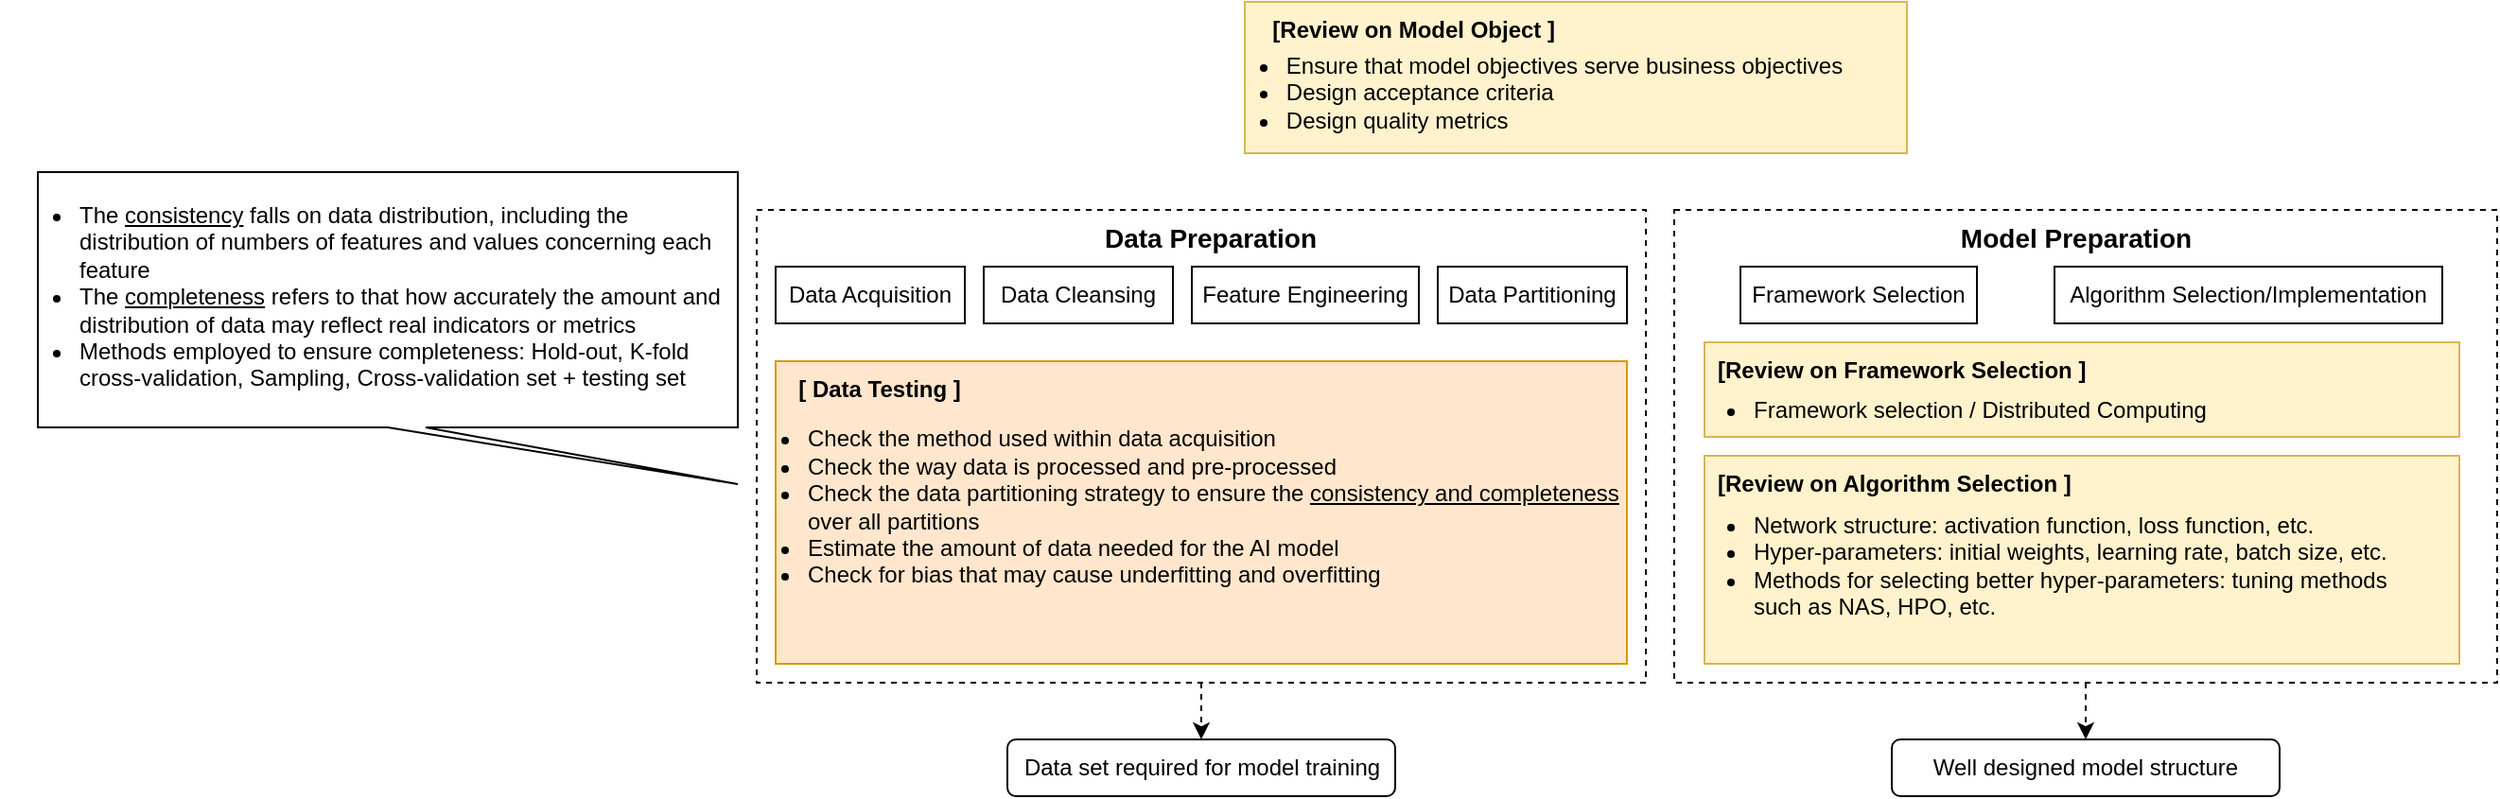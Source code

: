 <mxfile version="21.7.5" type="github">
  <diagram name="第 1 页" id="T-YpjzNNBdXZqOawI-ND">
    <mxGraphModel dx="1679" dy="575" grid="1" gridSize="10" guides="1" tooltips="1" connect="1" arrows="1" fold="1" page="1" pageScale="1" pageWidth="827" pageHeight="1169" math="0" shadow="0">
      <root>
        <mxCell id="0" />
        <mxCell id="1" parent="0" />
        <mxCell id="1vdsH9jNWgMkFRjSjvrM-1" value="" style="rounded=0;whiteSpace=wrap;html=1;fillColor=#fff2cc;strokeColor=#d6b656;" vertex="1" parent="1">
          <mxGeometry x="498" y="130" width="350" height="80" as="geometry" />
        </mxCell>
        <mxCell id="1vdsH9jNWgMkFRjSjvrM-2" value="[Review on Model Object ]&amp;nbsp;" style="text;html=1;strokeColor=none;fillColor=none;align=center;verticalAlign=middle;whiteSpace=wrap;rounded=0;fontStyle=1" vertex="1" parent="1">
          <mxGeometry x="484" y="130" width="210" height="30" as="geometry" />
        </mxCell>
        <mxCell id="1vdsH9jNWgMkFRjSjvrM-3" value="&lt;ul&gt;&lt;li&gt;&lt;span style=&quot;background-color: initial;&quot;&gt;Ensure that model objectives serve business objectives&lt;/span&gt;&lt;br&gt;&lt;/li&gt;&lt;li style=&quot;text-align: left;&quot;&gt;Design acceptance criteria&lt;br&gt;&lt;/li&gt;&lt;li style=&quot;text-align: left;&quot;&gt;Design quality metrics&lt;/li&gt;&lt;/ul&gt;" style="text;html=1;strokeColor=none;fillColor=none;align=center;verticalAlign=middle;whiteSpace=wrap;rounded=0;" vertex="1" parent="1">
          <mxGeometry x="444" y="163" width="406" height="30" as="geometry" />
        </mxCell>
        <mxCell id="1vdsH9jNWgMkFRjSjvrM-39" style="edgeStyle=orthogonalEdgeStyle;rounded=0;orthogonalLoop=1;jettySize=auto;html=1;exitX=0.5;exitY=1;exitDx=0;exitDy=0;entryX=0.5;entryY=0;entryDx=0;entryDy=0;dashed=1;" edge="1" parent="1" source="1vdsH9jNWgMkFRjSjvrM-4" target="1vdsH9jNWgMkFRjSjvrM-37">
          <mxGeometry relative="1" as="geometry" />
        </mxCell>
        <mxCell id="1vdsH9jNWgMkFRjSjvrM-4" value="" style="rounded=0;whiteSpace=wrap;html=1;fillColor=none;dashed=1;" vertex="1" parent="1">
          <mxGeometry x="240" y="240" width="470" height="250" as="geometry" />
        </mxCell>
        <mxCell id="1vdsH9jNWgMkFRjSjvrM-5" value="Data Preparation" style="text;html=1;strokeColor=none;fillColor=none;align=center;verticalAlign=middle;whiteSpace=wrap;rounded=0;fontStyle=1;fontSize=14;" vertex="1" parent="1">
          <mxGeometry x="420" y="240" width="120" height="30" as="geometry" />
        </mxCell>
        <mxCell id="1vdsH9jNWgMkFRjSjvrM-6" value="Data Acquisition" style="rounded=0;whiteSpace=wrap;html=1;" vertex="1" parent="1">
          <mxGeometry x="250" y="270" width="100" height="30" as="geometry" />
        </mxCell>
        <mxCell id="1vdsH9jNWgMkFRjSjvrM-7" value="Data Cleansing" style="rounded=0;whiteSpace=wrap;html=1;" vertex="1" parent="1">
          <mxGeometry x="360" y="270" width="100" height="30" as="geometry" />
        </mxCell>
        <mxCell id="1vdsH9jNWgMkFRjSjvrM-8" value="Feature Engineering" style="rounded=0;whiteSpace=wrap;html=1;" vertex="1" parent="1">
          <mxGeometry x="470" y="270" width="120" height="30" as="geometry" />
        </mxCell>
        <mxCell id="1vdsH9jNWgMkFRjSjvrM-9" value="Data Partitioning" style="rounded=0;whiteSpace=wrap;html=1;" vertex="1" parent="1">
          <mxGeometry x="600" y="270" width="100" height="30" as="geometry" />
        </mxCell>
        <mxCell id="1vdsH9jNWgMkFRjSjvrM-11" value="" style="rounded=0;whiteSpace=wrap;html=1;fillColor=#ffe6cc;strokeColor=#d79b00;" vertex="1" parent="1">
          <mxGeometry x="250" y="320" width="450" height="160" as="geometry" />
        </mxCell>
        <mxCell id="1vdsH9jNWgMkFRjSjvrM-10" value="&lt;ul&gt;&lt;li&gt;Check the method used within data acquisition&lt;br&gt;&lt;/li&gt;&lt;li style=&quot;&quot;&gt;Check the way data is processed and pre-processed&lt;/li&gt;&lt;li style=&quot;&quot;&gt;Check the data partitioning strategy to ensure the &lt;u style=&quot;&quot;&gt;consistency and completeness&lt;/u&gt; over all partitions&lt;/li&gt;&lt;li style=&quot;&quot;&gt;Estimate the amount of data needed for the AI model&lt;/li&gt;&lt;li style=&quot;&quot;&gt;Check for bias that may cause underfitting and overfitting&lt;/li&gt;&lt;/ul&gt;" style="text;html=1;strokeColor=none;fillColor=none;align=left;verticalAlign=middle;whiteSpace=wrap;rounded=0;" vertex="1" parent="1">
          <mxGeometry x="225" y="332" width="480" height="130" as="geometry" />
        </mxCell>
        <mxCell id="1vdsH9jNWgMkFRjSjvrM-12" value="[ Data Testing ]" style="text;html=1;strokeColor=none;fillColor=none;align=center;verticalAlign=middle;whiteSpace=wrap;rounded=0;fontStyle=1" vertex="1" parent="1">
          <mxGeometry x="230" y="320" width="150" height="30" as="geometry" />
        </mxCell>
        <mxCell id="1vdsH9jNWgMkFRjSjvrM-13" value="" style="shape=callout;whiteSpace=wrap;html=1;perimeter=calloutPerimeter;position2=1;" vertex="1" parent="1">
          <mxGeometry x="-140" y="220" width="370" height="165" as="geometry" />
        </mxCell>
        <mxCell id="1vdsH9jNWgMkFRjSjvrM-16" value="&lt;ul&gt;&lt;li&gt;The &lt;u&gt;consistency&lt;/u&gt; falls on data distribution, including the distribution of numbers of features and values concerning each feature&lt;/li&gt;&lt;li&gt;The &lt;u&gt;completeness&lt;/u&gt; refers to that how accurately the amount and distribution of data may reflect real indicators or metrics&lt;/li&gt;&lt;li&gt;Methods employed to ensure completeness: Hold-out, K-fold cross-validation, Sampling, Cross-validation set + testing set&lt;/li&gt;&lt;/ul&gt;" style="text;html=1;strokeColor=none;fillColor=none;align=left;verticalAlign=top;whiteSpace=wrap;rounded=0;" vertex="1" parent="1">
          <mxGeometry x="-160" y="217" width="385" height="133" as="geometry" />
        </mxCell>
        <mxCell id="1vdsH9jNWgMkFRjSjvrM-40" style="edgeStyle=orthogonalEdgeStyle;rounded=0;orthogonalLoop=1;jettySize=auto;html=1;exitX=0.5;exitY=1;exitDx=0;exitDy=0;entryX=0.5;entryY=0;entryDx=0;entryDy=0;dashed=1;" edge="1" parent="1" source="1vdsH9jNWgMkFRjSjvrM-18" target="1vdsH9jNWgMkFRjSjvrM-38">
          <mxGeometry relative="1" as="geometry" />
        </mxCell>
        <mxCell id="1vdsH9jNWgMkFRjSjvrM-18" value="" style="rounded=0;whiteSpace=wrap;html=1;fillColor=none;dashed=1;" vertex="1" parent="1">
          <mxGeometry x="725" y="240" width="435" height="250" as="geometry" />
        </mxCell>
        <mxCell id="1vdsH9jNWgMkFRjSjvrM-19" value="Model Preparation" style="text;html=1;strokeColor=none;fillColor=none;align=center;verticalAlign=middle;whiteSpace=wrap;rounded=0;fontStyle=1;fontSize=14;" vertex="1" parent="1">
          <mxGeometry x="870" y="240" width="135" height="30" as="geometry" />
        </mxCell>
        <mxCell id="1vdsH9jNWgMkFRjSjvrM-20" value="Framework Selection" style="rounded=0;whiteSpace=wrap;html=1;" vertex="1" parent="1">
          <mxGeometry x="760" y="270" width="125" height="30" as="geometry" />
        </mxCell>
        <mxCell id="1vdsH9jNWgMkFRjSjvrM-22" value="Algorithm Selection/Implementation" style="rounded=0;whiteSpace=wrap;html=1;" vertex="1" parent="1">
          <mxGeometry x="926" y="270" width="205" height="30" as="geometry" />
        </mxCell>
        <mxCell id="1vdsH9jNWgMkFRjSjvrM-28" value="" style="rounded=0;whiteSpace=wrap;html=1;fillColor=#fff2cc;strokeColor=#d6b656;" vertex="1" parent="1">
          <mxGeometry x="741" y="310" width="399" height="50" as="geometry" />
        </mxCell>
        <mxCell id="1vdsH9jNWgMkFRjSjvrM-29" value="[Review on Framework Selection ]&amp;nbsp;" style="text;html=1;strokeColor=none;fillColor=none;align=left;verticalAlign=middle;whiteSpace=wrap;rounded=0;fontStyle=1" vertex="1" parent="1">
          <mxGeometry x="746" y="310" width="210" height="30" as="geometry" />
        </mxCell>
        <mxCell id="1vdsH9jNWgMkFRjSjvrM-30" value="&lt;ul&gt;&lt;li&gt;Framework selection / Distributed Computing&lt;/li&gt;&lt;/ul&gt;" style="text;html=1;strokeColor=none;fillColor=none;align=left;verticalAlign=middle;whiteSpace=wrap;rounded=0;" vertex="1" parent="1">
          <mxGeometry x="725" y="331" width="406" height="30" as="geometry" />
        </mxCell>
        <mxCell id="1vdsH9jNWgMkFRjSjvrM-33" value="" style="rounded=0;whiteSpace=wrap;html=1;fillColor=#fff2cc;strokeColor=#d6b656;" vertex="1" parent="1">
          <mxGeometry x="741" y="370" width="399" height="110" as="geometry" />
        </mxCell>
        <mxCell id="1vdsH9jNWgMkFRjSjvrM-34" value="[Review on Algorithm Selection ]&amp;nbsp;" style="text;html=1;strokeColor=none;fillColor=none;align=left;verticalAlign=middle;whiteSpace=wrap;rounded=0;fontStyle=1" vertex="1" parent="1">
          <mxGeometry x="746" y="370" width="210" height="30" as="geometry" />
        </mxCell>
        <mxCell id="1vdsH9jNWgMkFRjSjvrM-36" value="&lt;ul&gt;&lt;li&gt;Network structure: activation function, loss function, etc.&lt;/li&gt;&lt;li&gt;Hyper-parameters: initial weights, learning rate, batch size, etc.&lt;/li&gt;&lt;li&gt;Methods for selecting better hyper-parameters: tuning methods such as NAS, HPO, etc.&lt;/li&gt;&lt;/ul&gt;" style="text;html=1;strokeColor=none;fillColor=none;align=left;verticalAlign=middle;whiteSpace=wrap;rounded=0;" vertex="1" parent="1">
          <mxGeometry x="725" y="385" width="405" height="85" as="geometry" />
        </mxCell>
        <mxCell id="1vdsH9jNWgMkFRjSjvrM-37" value="Data set required for model training" style="rounded=1;whiteSpace=wrap;html=1;fillColor=none;" vertex="1" parent="1">
          <mxGeometry x="372.5" y="520" width="205" height="30" as="geometry" />
        </mxCell>
        <mxCell id="1vdsH9jNWgMkFRjSjvrM-38" value="Well designed model structure" style="rounded=1;whiteSpace=wrap;html=1;fillColor=none;" vertex="1" parent="1">
          <mxGeometry x="840" y="520" width="205" height="30" as="geometry" />
        </mxCell>
      </root>
    </mxGraphModel>
  </diagram>
</mxfile>
